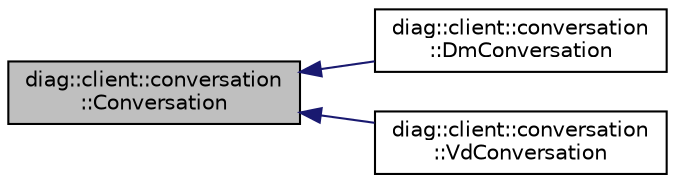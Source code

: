 digraph "diag::client::conversation::Conversation"
{
 // LATEX_PDF_SIZE
  edge [fontname="Helvetica",fontsize="10",labelfontname="Helvetica",labelfontsize="10"];
  node [fontname="Helvetica",fontsize="10",shape=record];
  rankdir="LR";
  Node1 [label="diag::client::conversation\l::Conversation",height=0.2,width=0.4,color="black", fillcolor="grey75", style="filled", fontcolor="black",tooltip="Interface for diag client conversation."];
  Node1 -> Node2 [dir="back",color="midnightblue",fontsize="10",style="solid",fontname="Helvetica"];
  Node2 [label="diag::client::conversation\l::DmConversation",height=0.2,width=0.4,color="black", fillcolor="white", style="filled",URL="$classdiag_1_1client_1_1conversation_1_1DmConversation.html",tooltip="Class to establish connection with Diagnostic Server."];
  Node1 -> Node3 [dir="back",color="midnightblue",fontsize="10",style="solid",fontname="Helvetica"];
  Node3 [label="diag::client::conversation\l::VdConversation",height=0.2,width=0.4,color="black", fillcolor="white", style="filled",URL="$classdiag_1_1client_1_1conversation_1_1VdConversation.html",tooltip="Class to search for available diagnostic server over a network."];
}
